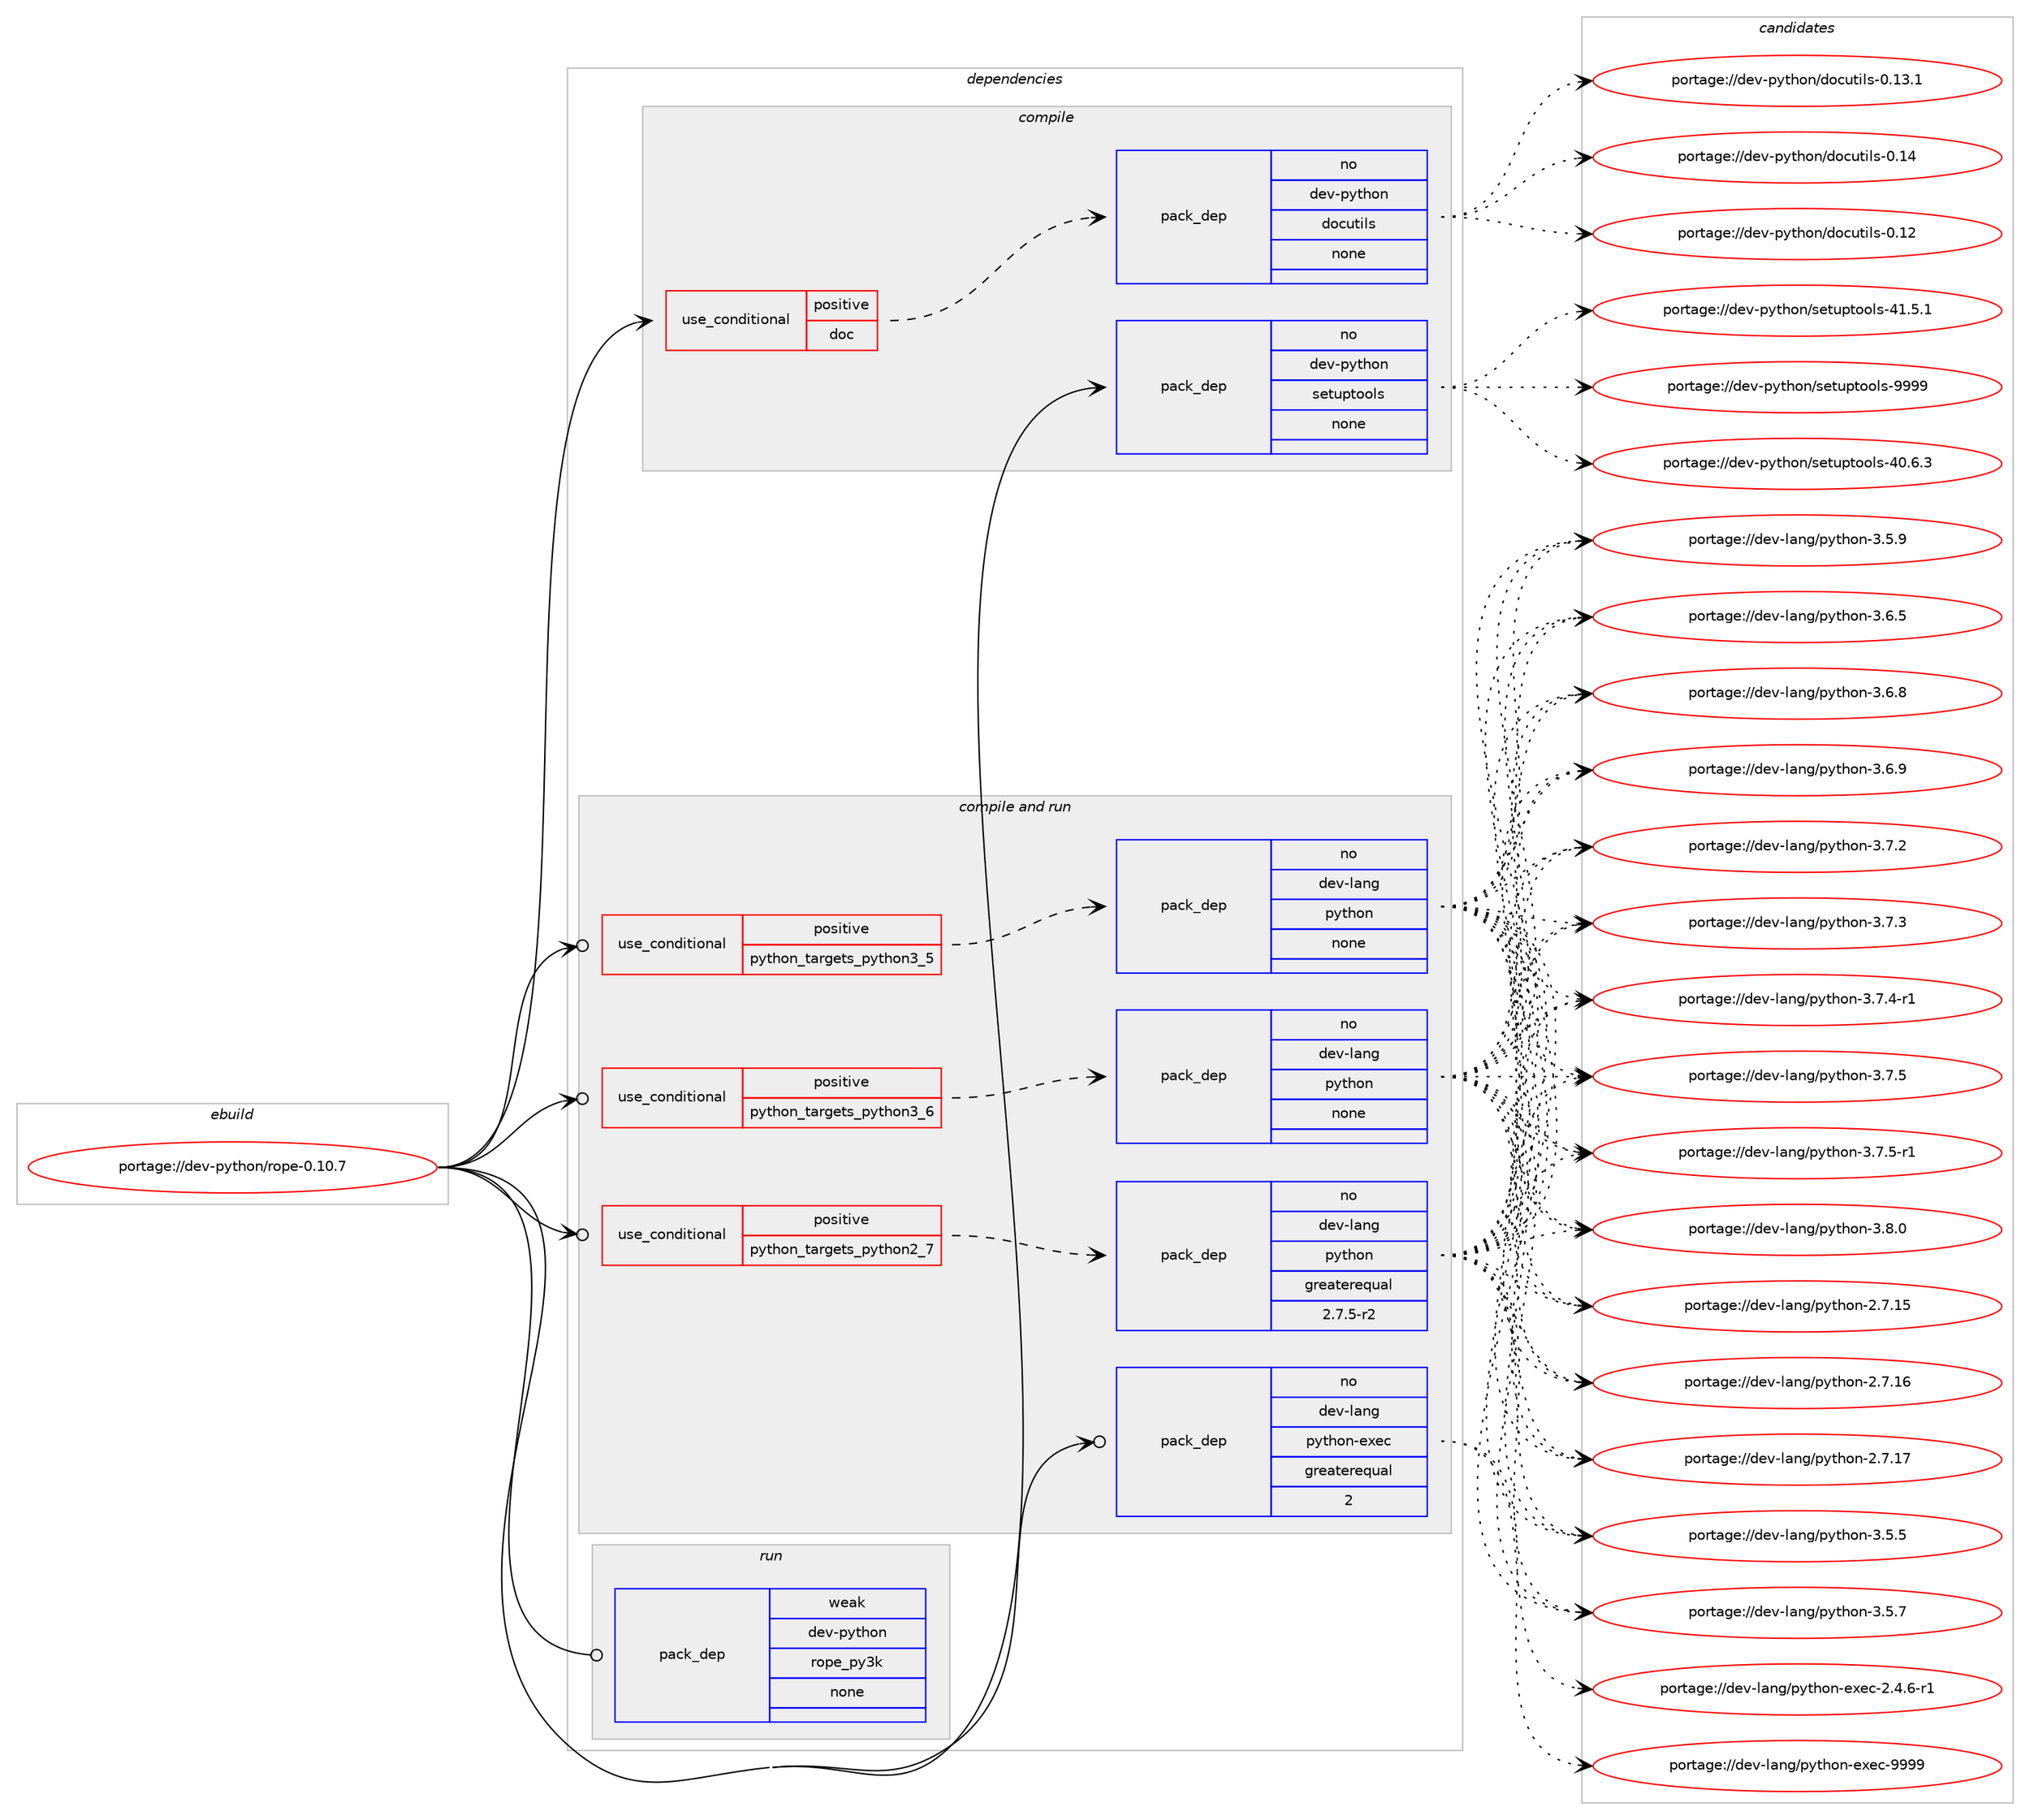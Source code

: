 digraph prolog {

# *************
# Graph options
# *************

newrank=true;
concentrate=true;
compound=true;
graph [rankdir=LR,fontname=Helvetica,fontsize=10,ranksep=1.5];#, ranksep=2.5, nodesep=0.2];
edge  [arrowhead=vee];
node  [fontname=Helvetica,fontsize=10];

# **********
# The ebuild
# **********

subgraph cluster_leftcol {
color=gray;
rank=same;
label=<<i>ebuild</i>>;
id [label="portage://dev-python/rope-0.10.7", color=red, width=4, href="../dev-python/rope-0.10.7.svg"];
}

# ****************
# The dependencies
# ****************

subgraph cluster_midcol {
color=gray;
label=<<i>dependencies</i>>;
subgraph cluster_compile {
fillcolor="#eeeeee";
style=filled;
label=<<i>compile</i>>;
subgraph cond38131 {
dependency170768 [label=<<TABLE BORDER="0" CELLBORDER="1" CELLSPACING="0" CELLPADDING="4"><TR><TD ROWSPAN="3" CELLPADDING="10">use_conditional</TD></TR><TR><TD>positive</TD></TR><TR><TD>doc</TD></TR></TABLE>>, shape=none, color=red];
subgraph pack129234 {
dependency170769 [label=<<TABLE BORDER="0" CELLBORDER="1" CELLSPACING="0" CELLPADDING="4" WIDTH="220"><TR><TD ROWSPAN="6" CELLPADDING="30">pack_dep</TD></TR><TR><TD WIDTH="110">no</TD></TR><TR><TD>dev-python</TD></TR><TR><TD>docutils</TD></TR><TR><TD>none</TD></TR><TR><TD></TD></TR></TABLE>>, shape=none, color=blue];
}
dependency170768:e -> dependency170769:w [weight=20,style="dashed",arrowhead="vee"];
}
id:e -> dependency170768:w [weight=20,style="solid",arrowhead="vee"];
subgraph pack129235 {
dependency170770 [label=<<TABLE BORDER="0" CELLBORDER="1" CELLSPACING="0" CELLPADDING="4" WIDTH="220"><TR><TD ROWSPAN="6" CELLPADDING="30">pack_dep</TD></TR><TR><TD WIDTH="110">no</TD></TR><TR><TD>dev-python</TD></TR><TR><TD>setuptools</TD></TR><TR><TD>none</TD></TR><TR><TD></TD></TR></TABLE>>, shape=none, color=blue];
}
id:e -> dependency170770:w [weight=20,style="solid",arrowhead="vee"];
}
subgraph cluster_compileandrun {
fillcolor="#eeeeee";
style=filled;
label=<<i>compile and run</i>>;
subgraph cond38132 {
dependency170771 [label=<<TABLE BORDER="0" CELLBORDER="1" CELLSPACING="0" CELLPADDING="4"><TR><TD ROWSPAN="3" CELLPADDING="10">use_conditional</TD></TR><TR><TD>positive</TD></TR><TR><TD>python_targets_python2_7</TD></TR></TABLE>>, shape=none, color=red];
subgraph pack129236 {
dependency170772 [label=<<TABLE BORDER="0" CELLBORDER="1" CELLSPACING="0" CELLPADDING="4" WIDTH="220"><TR><TD ROWSPAN="6" CELLPADDING="30">pack_dep</TD></TR><TR><TD WIDTH="110">no</TD></TR><TR><TD>dev-lang</TD></TR><TR><TD>python</TD></TR><TR><TD>greaterequal</TD></TR><TR><TD>2.7.5-r2</TD></TR></TABLE>>, shape=none, color=blue];
}
dependency170771:e -> dependency170772:w [weight=20,style="dashed",arrowhead="vee"];
}
id:e -> dependency170771:w [weight=20,style="solid",arrowhead="odotvee"];
subgraph cond38133 {
dependency170773 [label=<<TABLE BORDER="0" CELLBORDER="1" CELLSPACING="0" CELLPADDING="4"><TR><TD ROWSPAN="3" CELLPADDING="10">use_conditional</TD></TR><TR><TD>positive</TD></TR><TR><TD>python_targets_python3_5</TD></TR></TABLE>>, shape=none, color=red];
subgraph pack129237 {
dependency170774 [label=<<TABLE BORDER="0" CELLBORDER="1" CELLSPACING="0" CELLPADDING="4" WIDTH="220"><TR><TD ROWSPAN="6" CELLPADDING="30">pack_dep</TD></TR><TR><TD WIDTH="110">no</TD></TR><TR><TD>dev-lang</TD></TR><TR><TD>python</TD></TR><TR><TD>none</TD></TR><TR><TD></TD></TR></TABLE>>, shape=none, color=blue];
}
dependency170773:e -> dependency170774:w [weight=20,style="dashed",arrowhead="vee"];
}
id:e -> dependency170773:w [weight=20,style="solid",arrowhead="odotvee"];
subgraph cond38134 {
dependency170775 [label=<<TABLE BORDER="0" CELLBORDER="1" CELLSPACING="0" CELLPADDING="4"><TR><TD ROWSPAN="3" CELLPADDING="10">use_conditional</TD></TR><TR><TD>positive</TD></TR><TR><TD>python_targets_python3_6</TD></TR></TABLE>>, shape=none, color=red];
subgraph pack129238 {
dependency170776 [label=<<TABLE BORDER="0" CELLBORDER="1" CELLSPACING="0" CELLPADDING="4" WIDTH="220"><TR><TD ROWSPAN="6" CELLPADDING="30">pack_dep</TD></TR><TR><TD WIDTH="110">no</TD></TR><TR><TD>dev-lang</TD></TR><TR><TD>python</TD></TR><TR><TD>none</TD></TR><TR><TD></TD></TR></TABLE>>, shape=none, color=blue];
}
dependency170775:e -> dependency170776:w [weight=20,style="dashed",arrowhead="vee"];
}
id:e -> dependency170775:w [weight=20,style="solid",arrowhead="odotvee"];
subgraph pack129239 {
dependency170777 [label=<<TABLE BORDER="0" CELLBORDER="1" CELLSPACING="0" CELLPADDING="4" WIDTH="220"><TR><TD ROWSPAN="6" CELLPADDING="30">pack_dep</TD></TR><TR><TD WIDTH="110">no</TD></TR><TR><TD>dev-lang</TD></TR><TR><TD>python-exec</TD></TR><TR><TD>greaterequal</TD></TR><TR><TD>2</TD></TR></TABLE>>, shape=none, color=blue];
}
id:e -> dependency170777:w [weight=20,style="solid",arrowhead="odotvee"];
}
subgraph cluster_run {
fillcolor="#eeeeee";
style=filled;
label=<<i>run</i>>;
subgraph pack129240 {
dependency170778 [label=<<TABLE BORDER="0" CELLBORDER="1" CELLSPACING="0" CELLPADDING="4" WIDTH="220"><TR><TD ROWSPAN="6" CELLPADDING="30">pack_dep</TD></TR><TR><TD WIDTH="110">weak</TD></TR><TR><TD>dev-python</TD></TR><TR><TD>rope_py3k</TD></TR><TR><TD>none</TD></TR><TR><TD></TD></TR></TABLE>>, shape=none, color=blue];
}
id:e -> dependency170778:w [weight=20,style="solid",arrowhead="odot"];
}
}

# **************
# The candidates
# **************

subgraph cluster_choices {
rank=same;
color=gray;
label=<<i>candidates</i>>;

subgraph choice129234 {
color=black;
nodesep=1;
choiceportage1001011184511212111610411111047100111991171161051081154548464950 [label="portage://dev-python/docutils-0.12", color=red, width=4,href="../dev-python/docutils-0.12.svg"];
choiceportage10010111845112121116104111110471001119911711610510811545484649514649 [label="portage://dev-python/docutils-0.13.1", color=red, width=4,href="../dev-python/docutils-0.13.1.svg"];
choiceportage1001011184511212111610411111047100111991171161051081154548464952 [label="portage://dev-python/docutils-0.14", color=red, width=4,href="../dev-python/docutils-0.14.svg"];
dependency170769:e -> choiceportage1001011184511212111610411111047100111991171161051081154548464950:w [style=dotted,weight="100"];
dependency170769:e -> choiceportage10010111845112121116104111110471001119911711610510811545484649514649:w [style=dotted,weight="100"];
dependency170769:e -> choiceportage1001011184511212111610411111047100111991171161051081154548464952:w [style=dotted,weight="100"];
}
subgraph choice129235 {
color=black;
nodesep=1;
choiceportage100101118451121211161041111104711510111611711211611111110811545524846544651 [label="portage://dev-python/setuptools-40.6.3", color=red, width=4,href="../dev-python/setuptools-40.6.3.svg"];
choiceportage100101118451121211161041111104711510111611711211611111110811545524946534649 [label="portage://dev-python/setuptools-41.5.1", color=red, width=4,href="../dev-python/setuptools-41.5.1.svg"];
choiceportage10010111845112121116104111110471151011161171121161111111081154557575757 [label="portage://dev-python/setuptools-9999", color=red, width=4,href="../dev-python/setuptools-9999.svg"];
dependency170770:e -> choiceportage100101118451121211161041111104711510111611711211611111110811545524846544651:w [style=dotted,weight="100"];
dependency170770:e -> choiceportage100101118451121211161041111104711510111611711211611111110811545524946534649:w [style=dotted,weight="100"];
dependency170770:e -> choiceportage10010111845112121116104111110471151011161171121161111111081154557575757:w [style=dotted,weight="100"];
}
subgraph choice129236 {
color=black;
nodesep=1;
choiceportage10010111845108971101034711212111610411111045504655464953 [label="portage://dev-lang/python-2.7.15", color=red, width=4,href="../dev-lang/python-2.7.15.svg"];
choiceportage10010111845108971101034711212111610411111045504655464954 [label="portage://dev-lang/python-2.7.16", color=red, width=4,href="../dev-lang/python-2.7.16.svg"];
choiceportage10010111845108971101034711212111610411111045504655464955 [label="portage://dev-lang/python-2.7.17", color=red, width=4,href="../dev-lang/python-2.7.17.svg"];
choiceportage100101118451089711010347112121116104111110455146534653 [label="portage://dev-lang/python-3.5.5", color=red, width=4,href="../dev-lang/python-3.5.5.svg"];
choiceportage100101118451089711010347112121116104111110455146534655 [label="portage://dev-lang/python-3.5.7", color=red, width=4,href="../dev-lang/python-3.5.7.svg"];
choiceportage100101118451089711010347112121116104111110455146534657 [label="portage://dev-lang/python-3.5.9", color=red, width=4,href="../dev-lang/python-3.5.9.svg"];
choiceportage100101118451089711010347112121116104111110455146544653 [label="portage://dev-lang/python-3.6.5", color=red, width=4,href="../dev-lang/python-3.6.5.svg"];
choiceportage100101118451089711010347112121116104111110455146544656 [label="portage://dev-lang/python-3.6.8", color=red, width=4,href="../dev-lang/python-3.6.8.svg"];
choiceportage100101118451089711010347112121116104111110455146544657 [label="portage://dev-lang/python-3.6.9", color=red, width=4,href="../dev-lang/python-3.6.9.svg"];
choiceportage100101118451089711010347112121116104111110455146554650 [label="portage://dev-lang/python-3.7.2", color=red, width=4,href="../dev-lang/python-3.7.2.svg"];
choiceportage100101118451089711010347112121116104111110455146554651 [label="portage://dev-lang/python-3.7.3", color=red, width=4,href="../dev-lang/python-3.7.3.svg"];
choiceportage1001011184510897110103471121211161041111104551465546524511449 [label="portage://dev-lang/python-3.7.4-r1", color=red, width=4,href="../dev-lang/python-3.7.4-r1.svg"];
choiceportage100101118451089711010347112121116104111110455146554653 [label="portage://dev-lang/python-3.7.5", color=red, width=4,href="../dev-lang/python-3.7.5.svg"];
choiceportage1001011184510897110103471121211161041111104551465546534511449 [label="portage://dev-lang/python-3.7.5-r1", color=red, width=4,href="../dev-lang/python-3.7.5-r1.svg"];
choiceportage100101118451089711010347112121116104111110455146564648 [label="portage://dev-lang/python-3.8.0", color=red, width=4,href="../dev-lang/python-3.8.0.svg"];
dependency170772:e -> choiceportage10010111845108971101034711212111610411111045504655464953:w [style=dotted,weight="100"];
dependency170772:e -> choiceportage10010111845108971101034711212111610411111045504655464954:w [style=dotted,weight="100"];
dependency170772:e -> choiceportage10010111845108971101034711212111610411111045504655464955:w [style=dotted,weight="100"];
dependency170772:e -> choiceportage100101118451089711010347112121116104111110455146534653:w [style=dotted,weight="100"];
dependency170772:e -> choiceportage100101118451089711010347112121116104111110455146534655:w [style=dotted,weight="100"];
dependency170772:e -> choiceportage100101118451089711010347112121116104111110455146534657:w [style=dotted,weight="100"];
dependency170772:e -> choiceportage100101118451089711010347112121116104111110455146544653:w [style=dotted,weight="100"];
dependency170772:e -> choiceportage100101118451089711010347112121116104111110455146544656:w [style=dotted,weight="100"];
dependency170772:e -> choiceportage100101118451089711010347112121116104111110455146544657:w [style=dotted,weight="100"];
dependency170772:e -> choiceportage100101118451089711010347112121116104111110455146554650:w [style=dotted,weight="100"];
dependency170772:e -> choiceportage100101118451089711010347112121116104111110455146554651:w [style=dotted,weight="100"];
dependency170772:e -> choiceportage1001011184510897110103471121211161041111104551465546524511449:w [style=dotted,weight="100"];
dependency170772:e -> choiceportage100101118451089711010347112121116104111110455146554653:w [style=dotted,weight="100"];
dependency170772:e -> choiceportage1001011184510897110103471121211161041111104551465546534511449:w [style=dotted,weight="100"];
dependency170772:e -> choiceportage100101118451089711010347112121116104111110455146564648:w [style=dotted,weight="100"];
}
subgraph choice129237 {
color=black;
nodesep=1;
choiceportage10010111845108971101034711212111610411111045504655464953 [label="portage://dev-lang/python-2.7.15", color=red, width=4,href="../dev-lang/python-2.7.15.svg"];
choiceportage10010111845108971101034711212111610411111045504655464954 [label="portage://dev-lang/python-2.7.16", color=red, width=4,href="../dev-lang/python-2.7.16.svg"];
choiceportage10010111845108971101034711212111610411111045504655464955 [label="portage://dev-lang/python-2.7.17", color=red, width=4,href="../dev-lang/python-2.7.17.svg"];
choiceportage100101118451089711010347112121116104111110455146534653 [label="portage://dev-lang/python-3.5.5", color=red, width=4,href="../dev-lang/python-3.5.5.svg"];
choiceportage100101118451089711010347112121116104111110455146534655 [label="portage://dev-lang/python-3.5.7", color=red, width=4,href="../dev-lang/python-3.5.7.svg"];
choiceportage100101118451089711010347112121116104111110455146534657 [label="portage://dev-lang/python-3.5.9", color=red, width=4,href="../dev-lang/python-3.5.9.svg"];
choiceportage100101118451089711010347112121116104111110455146544653 [label="portage://dev-lang/python-3.6.5", color=red, width=4,href="../dev-lang/python-3.6.5.svg"];
choiceportage100101118451089711010347112121116104111110455146544656 [label="portage://dev-lang/python-3.6.8", color=red, width=4,href="../dev-lang/python-3.6.8.svg"];
choiceportage100101118451089711010347112121116104111110455146544657 [label="portage://dev-lang/python-3.6.9", color=red, width=4,href="../dev-lang/python-3.6.9.svg"];
choiceportage100101118451089711010347112121116104111110455146554650 [label="portage://dev-lang/python-3.7.2", color=red, width=4,href="../dev-lang/python-3.7.2.svg"];
choiceportage100101118451089711010347112121116104111110455146554651 [label="portage://dev-lang/python-3.7.3", color=red, width=4,href="../dev-lang/python-3.7.3.svg"];
choiceportage1001011184510897110103471121211161041111104551465546524511449 [label="portage://dev-lang/python-3.7.4-r1", color=red, width=4,href="../dev-lang/python-3.7.4-r1.svg"];
choiceportage100101118451089711010347112121116104111110455146554653 [label="portage://dev-lang/python-3.7.5", color=red, width=4,href="../dev-lang/python-3.7.5.svg"];
choiceportage1001011184510897110103471121211161041111104551465546534511449 [label="portage://dev-lang/python-3.7.5-r1", color=red, width=4,href="../dev-lang/python-3.7.5-r1.svg"];
choiceportage100101118451089711010347112121116104111110455146564648 [label="portage://dev-lang/python-3.8.0", color=red, width=4,href="../dev-lang/python-3.8.0.svg"];
dependency170774:e -> choiceportage10010111845108971101034711212111610411111045504655464953:w [style=dotted,weight="100"];
dependency170774:e -> choiceportage10010111845108971101034711212111610411111045504655464954:w [style=dotted,weight="100"];
dependency170774:e -> choiceportage10010111845108971101034711212111610411111045504655464955:w [style=dotted,weight="100"];
dependency170774:e -> choiceportage100101118451089711010347112121116104111110455146534653:w [style=dotted,weight="100"];
dependency170774:e -> choiceportage100101118451089711010347112121116104111110455146534655:w [style=dotted,weight="100"];
dependency170774:e -> choiceportage100101118451089711010347112121116104111110455146534657:w [style=dotted,weight="100"];
dependency170774:e -> choiceportage100101118451089711010347112121116104111110455146544653:w [style=dotted,weight="100"];
dependency170774:e -> choiceportage100101118451089711010347112121116104111110455146544656:w [style=dotted,weight="100"];
dependency170774:e -> choiceportage100101118451089711010347112121116104111110455146544657:w [style=dotted,weight="100"];
dependency170774:e -> choiceportage100101118451089711010347112121116104111110455146554650:w [style=dotted,weight="100"];
dependency170774:e -> choiceportage100101118451089711010347112121116104111110455146554651:w [style=dotted,weight="100"];
dependency170774:e -> choiceportage1001011184510897110103471121211161041111104551465546524511449:w [style=dotted,weight="100"];
dependency170774:e -> choiceportage100101118451089711010347112121116104111110455146554653:w [style=dotted,weight="100"];
dependency170774:e -> choiceportage1001011184510897110103471121211161041111104551465546534511449:w [style=dotted,weight="100"];
dependency170774:e -> choiceportage100101118451089711010347112121116104111110455146564648:w [style=dotted,weight="100"];
}
subgraph choice129238 {
color=black;
nodesep=1;
choiceportage10010111845108971101034711212111610411111045504655464953 [label="portage://dev-lang/python-2.7.15", color=red, width=4,href="../dev-lang/python-2.7.15.svg"];
choiceportage10010111845108971101034711212111610411111045504655464954 [label="portage://dev-lang/python-2.7.16", color=red, width=4,href="../dev-lang/python-2.7.16.svg"];
choiceportage10010111845108971101034711212111610411111045504655464955 [label="portage://dev-lang/python-2.7.17", color=red, width=4,href="../dev-lang/python-2.7.17.svg"];
choiceportage100101118451089711010347112121116104111110455146534653 [label="portage://dev-lang/python-3.5.5", color=red, width=4,href="../dev-lang/python-3.5.5.svg"];
choiceportage100101118451089711010347112121116104111110455146534655 [label="portage://dev-lang/python-3.5.7", color=red, width=4,href="../dev-lang/python-3.5.7.svg"];
choiceportage100101118451089711010347112121116104111110455146534657 [label="portage://dev-lang/python-3.5.9", color=red, width=4,href="../dev-lang/python-3.5.9.svg"];
choiceportage100101118451089711010347112121116104111110455146544653 [label="portage://dev-lang/python-3.6.5", color=red, width=4,href="../dev-lang/python-3.6.5.svg"];
choiceportage100101118451089711010347112121116104111110455146544656 [label="portage://dev-lang/python-3.6.8", color=red, width=4,href="../dev-lang/python-3.6.8.svg"];
choiceportage100101118451089711010347112121116104111110455146544657 [label="portage://dev-lang/python-3.6.9", color=red, width=4,href="../dev-lang/python-3.6.9.svg"];
choiceportage100101118451089711010347112121116104111110455146554650 [label="portage://dev-lang/python-3.7.2", color=red, width=4,href="../dev-lang/python-3.7.2.svg"];
choiceportage100101118451089711010347112121116104111110455146554651 [label="portage://dev-lang/python-3.7.3", color=red, width=4,href="../dev-lang/python-3.7.3.svg"];
choiceportage1001011184510897110103471121211161041111104551465546524511449 [label="portage://dev-lang/python-3.7.4-r1", color=red, width=4,href="../dev-lang/python-3.7.4-r1.svg"];
choiceportage100101118451089711010347112121116104111110455146554653 [label="portage://dev-lang/python-3.7.5", color=red, width=4,href="../dev-lang/python-3.7.5.svg"];
choiceportage1001011184510897110103471121211161041111104551465546534511449 [label="portage://dev-lang/python-3.7.5-r1", color=red, width=4,href="../dev-lang/python-3.7.5-r1.svg"];
choiceportage100101118451089711010347112121116104111110455146564648 [label="portage://dev-lang/python-3.8.0", color=red, width=4,href="../dev-lang/python-3.8.0.svg"];
dependency170776:e -> choiceportage10010111845108971101034711212111610411111045504655464953:w [style=dotted,weight="100"];
dependency170776:e -> choiceportage10010111845108971101034711212111610411111045504655464954:w [style=dotted,weight="100"];
dependency170776:e -> choiceportage10010111845108971101034711212111610411111045504655464955:w [style=dotted,weight="100"];
dependency170776:e -> choiceportage100101118451089711010347112121116104111110455146534653:w [style=dotted,weight="100"];
dependency170776:e -> choiceportage100101118451089711010347112121116104111110455146534655:w [style=dotted,weight="100"];
dependency170776:e -> choiceportage100101118451089711010347112121116104111110455146534657:w [style=dotted,weight="100"];
dependency170776:e -> choiceportage100101118451089711010347112121116104111110455146544653:w [style=dotted,weight="100"];
dependency170776:e -> choiceportage100101118451089711010347112121116104111110455146544656:w [style=dotted,weight="100"];
dependency170776:e -> choiceportage100101118451089711010347112121116104111110455146544657:w [style=dotted,weight="100"];
dependency170776:e -> choiceportage100101118451089711010347112121116104111110455146554650:w [style=dotted,weight="100"];
dependency170776:e -> choiceportage100101118451089711010347112121116104111110455146554651:w [style=dotted,weight="100"];
dependency170776:e -> choiceportage1001011184510897110103471121211161041111104551465546524511449:w [style=dotted,weight="100"];
dependency170776:e -> choiceportage100101118451089711010347112121116104111110455146554653:w [style=dotted,weight="100"];
dependency170776:e -> choiceportage1001011184510897110103471121211161041111104551465546534511449:w [style=dotted,weight="100"];
dependency170776:e -> choiceportage100101118451089711010347112121116104111110455146564648:w [style=dotted,weight="100"];
}
subgraph choice129239 {
color=black;
nodesep=1;
choiceportage10010111845108971101034711212111610411111045101120101994550465246544511449 [label="portage://dev-lang/python-exec-2.4.6-r1", color=red, width=4,href="../dev-lang/python-exec-2.4.6-r1.svg"];
choiceportage10010111845108971101034711212111610411111045101120101994557575757 [label="portage://dev-lang/python-exec-9999", color=red, width=4,href="../dev-lang/python-exec-9999.svg"];
dependency170777:e -> choiceportage10010111845108971101034711212111610411111045101120101994550465246544511449:w [style=dotted,weight="100"];
dependency170777:e -> choiceportage10010111845108971101034711212111610411111045101120101994557575757:w [style=dotted,weight="100"];
}
subgraph choice129240 {
color=black;
nodesep=1;
}
}

}
